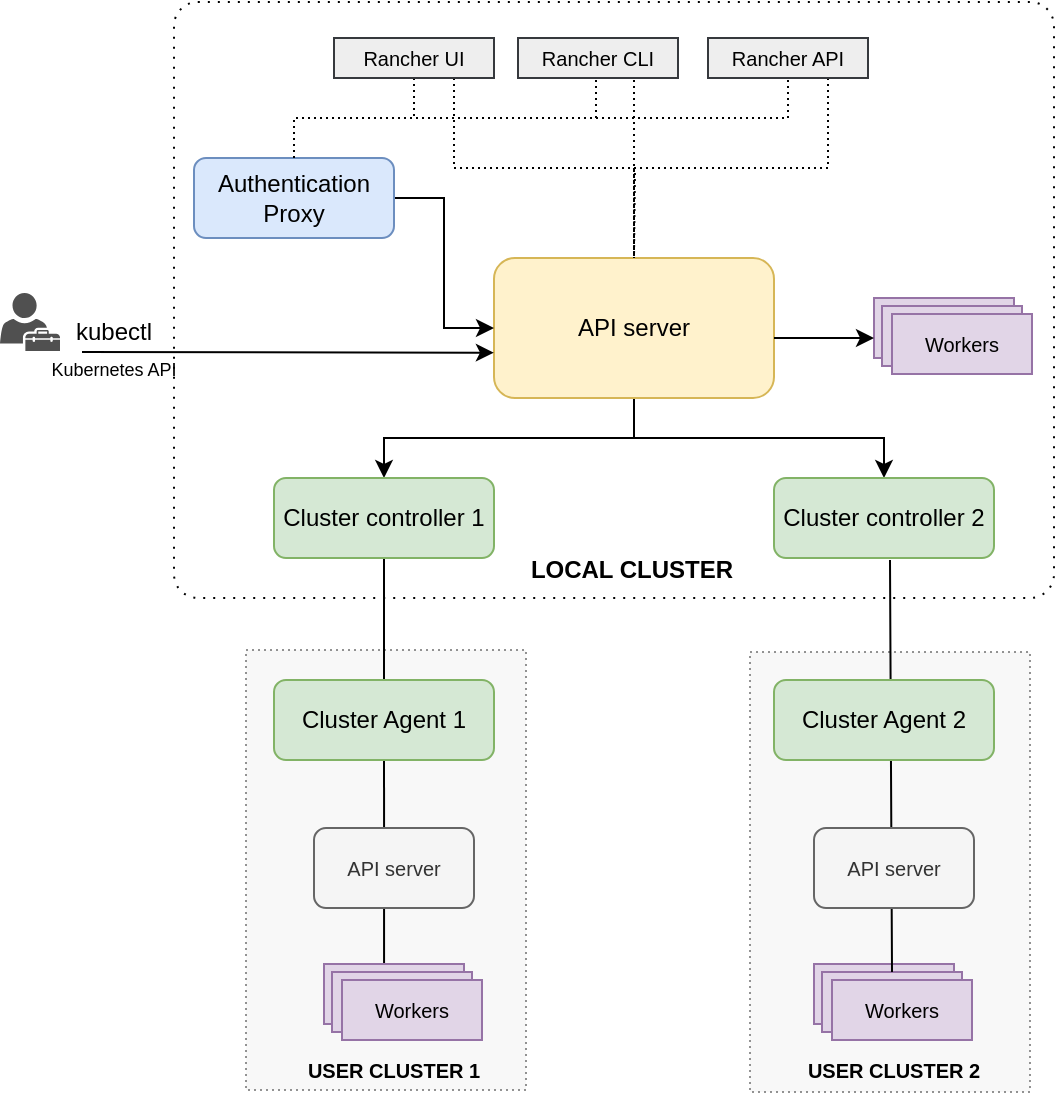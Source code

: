 <mxfile version="22.1.5" type="github">
  <diagram name="Page-1" id="ktSY6MVU8smwYJIqoYWo">
    <mxGraphModel dx="794" dy="456" grid="1" gridSize="10" guides="1" tooltips="1" connect="1" arrows="1" fold="1" page="1" pageScale="1" pageWidth="850" pageHeight="1100" math="0" shadow="0">
      <root>
        <mxCell id="0" />
        <mxCell id="1" parent="0" />
        <mxCell id="kDmngPicLHdWZx2PWt0R-46" value="" style="whiteSpace=wrap;html=1;dashed=1;dashPattern=1 2;strokeWidth=1;opacity=70;fillColor=#f5f5f5;fontColor=#333333;strokeColor=#666666;" parent="1" vertex="1">
          <mxGeometry x="498" y="367" width="140" height="220" as="geometry" />
        </mxCell>
        <mxCell id="kDmngPicLHdWZx2PWt0R-45" value="" style="whiteSpace=wrap;html=1;dashed=1;dashPattern=1 2;strokeWidth=1;opacity=70;fillColor=#f5f5f5;fontColor=#333333;strokeColor=#666666;" parent="1" vertex="1">
          <mxGeometry x="246" y="366" width="140" height="220" as="geometry" />
        </mxCell>
        <mxCell id="kDmngPicLHdWZx2PWt0R-21" value="" style="whiteSpace=wrap;html=1;dashed=1;dashPattern=1 4;gradientColor=none;fillColor=default;rounded=1;glass=0;shadow=0;arcSize=4;fillStyle=auto;" parent="1" vertex="1">
          <mxGeometry x="210" y="42" width="440" height="298" as="geometry" />
        </mxCell>
        <mxCell id="kDmngPicLHdWZx2PWt0R-19" style="edgeStyle=orthogonalEdgeStyle;rounded=0;orthogonalLoop=1;jettySize=auto;html=1;exitX=0.5;exitY=1;exitDx=0;exitDy=0;entryX=0.5;entryY=0;entryDx=0;entryDy=0;" parent="1" source="kDmngPicLHdWZx2PWt0R-1" target="kDmngPicLHdWZx2PWt0R-3" edge="1">
          <mxGeometry relative="1" as="geometry" />
        </mxCell>
        <mxCell id="kDmngPicLHdWZx2PWt0R-20" style="edgeStyle=orthogonalEdgeStyle;rounded=0;orthogonalLoop=1;jettySize=auto;html=1;exitX=0.5;exitY=1;exitDx=0;exitDy=0;" parent="1" source="kDmngPicLHdWZx2PWt0R-1" target="kDmngPicLHdWZx2PWt0R-6" edge="1">
          <mxGeometry relative="1" as="geometry" />
        </mxCell>
        <mxCell id="kDmngPicLHdWZx2PWt0R-1" value="API server" style="rounded=1;whiteSpace=wrap;html=1;fillColor=#fff2cc;strokeColor=#d6b656;" parent="1" vertex="1">
          <mxGeometry x="370" y="170" width="140" height="70" as="geometry" />
        </mxCell>
        <mxCell id="kDmngPicLHdWZx2PWt0R-8" style="edgeStyle=orthogonalEdgeStyle;rounded=0;orthogonalLoop=1;jettySize=auto;html=1;entryX=0;entryY=0.5;entryDx=0;entryDy=0;" parent="1" source="kDmngPicLHdWZx2PWt0R-2" target="kDmngPicLHdWZx2PWt0R-1" edge="1">
          <mxGeometry relative="1" as="geometry" />
        </mxCell>
        <mxCell id="kDmngPicLHdWZx2PWt0R-12" style="edgeStyle=orthogonalEdgeStyle;rounded=0;orthogonalLoop=1;jettySize=auto;html=1;exitX=0.5;exitY=0;exitDx=0;exitDy=0;entryX=0.5;entryY=1;entryDx=0;entryDy=0;dashed=1;dashPattern=1 2;endArrow=none;endFill=0;" parent="1" source="kDmngPicLHdWZx2PWt0R-2" target="kDmngPicLHdWZx2PWt0R-9" edge="1">
          <mxGeometry relative="1" as="geometry" />
        </mxCell>
        <mxCell id="kDmngPicLHdWZx2PWt0R-15" style="edgeStyle=orthogonalEdgeStyle;rounded=0;orthogonalLoop=1;jettySize=auto;html=1;exitX=0.5;exitY=0;exitDx=0;exitDy=0;entryX=0.5;entryY=1;entryDx=0;entryDy=0;dashed=1;dashPattern=1 2;endArrow=none;endFill=0;" parent="1" source="kDmngPicLHdWZx2PWt0R-2" target="kDmngPicLHdWZx2PWt0R-11" edge="1">
          <mxGeometry relative="1" as="geometry" />
        </mxCell>
        <mxCell id="kDmngPicLHdWZx2PWt0R-2" value="Authentication Proxy" style="rounded=1;whiteSpace=wrap;html=1;fillColor=#dae8fc;strokeColor=#6c8ebf;" parent="1" vertex="1">
          <mxGeometry x="220" y="120" width="100" height="40" as="geometry" />
        </mxCell>
        <mxCell id="kDmngPicLHdWZx2PWt0R-42" style="edgeStyle=orthogonalEdgeStyle;rounded=0;orthogonalLoop=1;jettySize=auto;html=1;exitX=0.5;exitY=1;exitDx=0;exitDy=0;entryX=0.429;entryY=0;entryDx=0;entryDy=0;entryPerimeter=0;endArrow=none;endFill=0;" parent="1" source="kDmngPicLHdWZx2PWt0R-3" target="kDmngPicLHdWZx2PWt0R-33" edge="1">
          <mxGeometry relative="1" as="geometry">
            <mxPoint x="315" y="370" as="targetPoint" />
          </mxGeometry>
        </mxCell>
        <mxCell id="kDmngPicLHdWZx2PWt0R-3" value="Cluster controller 1" style="rounded=1;whiteSpace=wrap;html=1;fillColor=#d5e8d4;strokeColor=#82b366;" parent="1" vertex="1">
          <mxGeometry x="260" y="280" width="110" height="40" as="geometry" />
        </mxCell>
        <mxCell id="kDmngPicLHdWZx2PWt0R-6" value="Cluster controller 2" style="rounded=1;whiteSpace=wrap;html=1;fillColor=#d5e8d4;strokeColor=#82b366;" parent="1" vertex="1">
          <mxGeometry x="510" y="280" width="110" height="40" as="geometry" />
        </mxCell>
        <mxCell id="kDmngPicLHdWZx2PWt0R-16" style="edgeStyle=orthogonalEdgeStyle;rounded=0;orthogonalLoop=1;jettySize=auto;html=1;exitX=0.75;exitY=1;exitDx=0;exitDy=0;entryX=0.5;entryY=0;entryDx=0;entryDy=0;dashed=1;dashPattern=1 2;endArrow=none;endFill=0;" parent="1" source="kDmngPicLHdWZx2PWt0R-9" target="kDmngPicLHdWZx2PWt0R-1" edge="1">
          <mxGeometry relative="1" as="geometry" />
        </mxCell>
        <mxCell id="kDmngPicLHdWZx2PWt0R-9" value="&lt;font style=&quot;font-size: 10px;&quot;&gt;Rancher UI&lt;/font&gt;" style="rounded=0;whiteSpace=wrap;html=1;fillColor=#eeeeee;strokeColor=#36393d;" parent="1" vertex="1">
          <mxGeometry x="290" y="60" width="80" height="20" as="geometry" />
        </mxCell>
        <mxCell id="kDmngPicLHdWZx2PWt0R-17" style="edgeStyle=orthogonalEdgeStyle;rounded=0;orthogonalLoop=1;jettySize=auto;html=1;exitX=0.75;exitY=1;exitDx=0;exitDy=0;entryX=0.5;entryY=0;entryDx=0;entryDy=0;dashed=1;dashPattern=1 2;endArrow=none;endFill=0;" parent="1" source="kDmngPicLHdWZx2PWt0R-10" target="kDmngPicLHdWZx2PWt0R-1" edge="1">
          <mxGeometry relative="1" as="geometry">
            <Array as="points">
              <mxPoint x="440" y="80" />
            </Array>
          </mxGeometry>
        </mxCell>
        <mxCell id="kDmngPicLHdWZx2PWt0R-10" value="&lt;font style=&quot;font-size: 10px;&quot;&gt;Rancher CLI&lt;/font&gt;" style="rounded=0;whiteSpace=wrap;html=1;fillColor=#eeeeee;strokeColor=#36393d;" parent="1" vertex="1">
          <mxGeometry x="382" y="60" width="80" height="20" as="geometry" />
        </mxCell>
        <mxCell id="kDmngPicLHdWZx2PWt0R-18" style="edgeStyle=orthogonalEdgeStyle;rounded=0;orthogonalLoop=1;jettySize=auto;html=1;exitX=0.75;exitY=1;exitDx=0;exitDy=0;dashed=1;dashPattern=1 2;endArrow=none;endFill=0;" parent="1" source="kDmngPicLHdWZx2PWt0R-11" edge="1">
          <mxGeometry relative="1" as="geometry">
            <mxPoint x="440" y="170" as="targetPoint" />
          </mxGeometry>
        </mxCell>
        <mxCell id="kDmngPicLHdWZx2PWt0R-11" value="&lt;font style=&quot;font-size: 10px;&quot;&gt;Rancher API&lt;/font&gt;" style="rounded=0;whiteSpace=wrap;html=1;fillColor=#eeeeee;strokeColor=#36393d;" parent="1" vertex="1">
          <mxGeometry x="477" y="60" width="80" height="20" as="geometry" />
        </mxCell>
        <mxCell id="kDmngPicLHdWZx2PWt0R-14" style="edgeStyle=orthogonalEdgeStyle;rounded=0;orthogonalLoop=1;jettySize=auto;html=1;exitX=0.5;exitY=0;exitDx=0;exitDy=0;dashed=1;dashPattern=1 2;endArrow=none;endFill=0;entryX=0.5;entryY=1;entryDx=0;entryDy=0;" parent="1" source="kDmngPicLHdWZx2PWt0R-2" edge="1" target="kDmngPicLHdWZx2PWt0R-10">
          <mxGeometry relative="1" as="geometry">
            <mxPoint x="420" y="80" as="targetPoint" />
            <Array as="points">
              <mxPoint x="270" y="100" />
              <mxPoint x="421" y="100" />
              <mxPoint x="421" y="80" />
            </Array>
          </mxGeometry>
        </mxCell>
        <mxCell id="kDmngPicLHdWZx2PWt0R-23" value="" style="sketch=0;pointerEvents=1;shadow=0;dashed=0;html=1;strokeColor=none;fillColor=#505050;labelPosition=center;verticalLabelPosition=bottom;verticalAlign=top;outlineConnect=0;align=center;shape=mxgraph.office.users.tenant_admin;" parent="1" vertex="1">
          <mxGeometry x="123" y="187.5" width="30" height="29" as="geometry" />
        </mxCell>
        <mxCell id="kDmngPicLHdWZx2PWt0R-24" value="kubectl" style="text;html=1;strokeColor=none;fillColor=none;align=center;verticalAlign=middle;whiteSpace=wrap;rounded=0;" parent="1" vertex="1">
          <mxGeometry x="150" y="192" width="60" height="30" as="geometry" />
        </mxCell>
        <mxCell id="kDmngPicLHdWZx2PWt0R-26" value="&lt;font style=&quot;font-size: 9px;&quot;&gt;Kubernetes API&lt;/font&gt;" style="text;html=1;strokeColor=none;fillColor=none;align=center;verticalAlign=middle;whiteSpace=wrap;rounded=0;" parent="1" vertex="1">
          <mxGeometry x="145" y="210" width="70" height="30" as="geometry" />
        </mxCell>
        <mxCell id="kDmngPicLHdWZx2PWt0R-29" value="Cluster Agent 1" style="rounded=1;whiteSpace=wrap;html=1;fillColor=#d5e8d4;strokeColor=#82b366;" parent="1" vertex="1">
          <mxGeometry x="260" y="381" width="110" height="40" as="geometry" />
        </mxCell>
        <mxCell id="kDmngPicLHdWZx2PWt0R-31" value="&lt;font style=&quot;font-size: 10px;&quot;&gt;API server&lt;/font&gt;" style="rounded=1;whiteSpace=wrap;html=1;fillColor=#f5f5f5;fontColor=#333333;strokeColor=#666666;" parent="1" vertex="1">
          <mxGeometry x="280" y="455" width="80" height="40" as="geometry" />
        </mxCell>
        <mxCell id="kDmngPicLHdWZx2PWt0R-36" value="" style="group" parent="1" vertex="1" connectable="0">
          <mxGeometry x="285" y="523" width="79" height="38" as="geometry" />
        </mxCell>
        <mxCell id="kDmngPicLHdWZx2PWt0R-33" value="" style="rounded=0;whiteSpace=wrap;html=1;fillColor=#e1d5e7;strokeColor=#9673a6;" parent="kDmngPicLHdWZx2PWt0R-36" vertex="1">
          <mxGeometry width="70" height="30" as="geometry" />
        </mxCell>
        <mxCell id="kDmngPicLHdWZx2PWt0R-34" value="" style="rounded=0;whiteSpace=wrap;html=1;fillColor=#e1d5e7;strokeColor=#9673a6;" parent="kDmngPicLHdWZx2PWt0R-36" vertex="1">
          <mxGeometry x="4" y="4" width="70" height="30" as="geometry" />
        </mxCell>
        <mxCell id="kDmngPicLHdWZx2PWt0R-35" value="&lt;font style=&quot;font-size: 10px;&quot;&gt;Workers&lt;/font&gt;" style="rounded=0;whiteSpace=wrap;html=1;fillColor=#e1d5e7;strokeColor=#9673a6;" parent="kDmngPicLHdWZx2PWt0R-36" vertex="1">
          <mxGeometry x="9" y="8" width="70" height="30" as="geometry" />
        </mxCell>
        <mxCell id="kDmngPicLHdWZx2PWt0R-37" value="" style="group" parent="1" vertex="1" connectable="0">
          <mxGeometry x="530" y="523" width="79" height="38" as="geometry" />
        </mxCell>
        <mxCell id="kDmngPicLHdWZx2PWt0R-38" value="" style="rounded=0;whiteSpace=wrap;html=1;fillColor=#e1d5e7;strokeColor=#9673a6;" parent="kDmngPicLHdWZx2PWt0R-37" vertex="1">
          <mxGeometry width="70" height="30" as="geometry" />
        </mxCell>
        <mxCell id="kDmngPicLHdWZx2PWt0R-39" value="" style="rounded=0;whiteSpace=wrap;html=1;fillColor=#e1d5e7;strokeColor=#9673a6;" parent="kDmngPicLHdWZx2PWt0R-37" vertex="1">
          <mxGeometry x="4" y="4" width="70" height="30" as="geometry" />
        </mxCell>
        <mxCell id="kDmngPicLHdWZx2PWt0R-40" value="&lt;font style=&quot;font-size: 10px;&quot;&gt;Workers&lt;/font&gt;" style="rounded=0;whiteSpace=wrap;html=1;fillColor=#e1d5e7;strokeColor=#9673a6;" parent="kDmngPicLHdWZx2PWt0R-37" vertex="1">
          <mxGeometry x="9" y="8" width="70" height="30" as="geometry" />
        </mxCell>
        <mxCell id="kDmngPicLHdWZx2PWt0R-43" style="edgeStyle=orthogonalEdgeStyle;rounded=0;orthogonalLoop=1;jettySize=auto;html=1;exitX=0.5;exitY=1;exitDx=0;exitDy=0;entryX=0.5;entryY=0;entryDx=0;entryDy=0;endArrow=none;endFill=0;" parent="1" target="kDmngPicLHdWZx2PWt0R-39" edge="1">
          <mxGeometry relative="1" as="geometry">
            <mxPoint x="568" y="321" as="sourcePoint" />
            <mxPoint x="568" y="520" as="targetPoint" />
          </mxGeometry>
        </mxCell>
        <mxCell id="kDmngPicLHdWZx2PWt0R-41" value="&lt;font style=&quot;font-size: 10px;&quot;&gt;API server&lt;/font&gt;" style="rounded=1;whiteSpace=wrap;html=1;fillColor=#f5f5f5;fontColor=#333333;strokeColor=#666666;" parent="1" vertex="1">
          <mxGeometry x="530" y="455" width="80" height="40" as="geometry" />
        </mxCell>
        <mxCell id="kDmngPicLHdWZx2PWt0R-44" value="LOCAL CLUSTER" style="text;html=1;strokeColor=none;fillColor=none;align=center;verticalAlign=middle;whiteSpace=wrap;rounded=0;fontStyle=1" parent="1" vertex="1">
          <mxGeometry x="384" y="311" width="110" height="30" as="geometry" />
        </mxCell>
        <mxCell id="kDmngPicLHdWZx2PWt0R-30" value="Cluster Agent 2" style="rounded=1;whiteSpace=wrap;html=1;fillColor=#d5e8d4;strokeColor=#82b366;" parent="1" vertex="1">
          <mxGeometry x="510" y="381" width="110" height="40" as="geometry" />
        </mxCell>
        <mxCell id="kDmngPicLHdWZx2PWt0R-47" value="&lt;font style=&quot;font-size: 10px;&quot;&gt;USER CLUSTER 1&lt;/font&gt;" style="text;html=1;strokeColor=none;fillColor=none;align=center;verticalAlign=middle;whiteSpace=wrap;rounded=0;fontStyle=1" parent="1" vertex="1">
          <mxGeometry x="265" y="561" width="110" height="30" as="geometry" />
        </mxCell>
        <mxCell id="kDmngPicLHdWZx2PWt0R-48" value="&lt;font style=&quot;font-size: 10px;&quot;&gt;USER CLUSTER 2&lt;/font&gt;" style="text;html=1;strokeColor=none;fillColor=none;align=center;verticalAlign=middle;whiteSpace=wrap;rounded=0;fontStyle=1" parent="1" vertex="1">
          <mxGeometry x="515" y="561" width="110" height="30" as="geometry" />
        </mxCell>
        <mxCell id="oPQtNKQVzfWQFa4BE4Zz-1" value="" style="endArrow=classic;html=1;rounded=0;entryX=-0.029;entryY=0.619;entryDx=0;entryDy=0;entryPerimeter=0;" edge="1" parent="1">
          <mxGeometry width="50" height="50" relative="1" as="geometry">
            <mxPoint x="164" y="217" as="sourcePoint" />
            <mxPoint x="369.94" y="217.33" as="targetPoint" />
          </mxGeometry>
        </mxCell>
        <mxCell id="oPQtNKQVzfWQFa4BE4Zz-2" value="" style="group" vertex="1" connectable="0" parent="1">
          <mxGeometry x="560" y="190" width="79" height="38" as="geometry" />
        </mxCell>
        <mxCell id="oPQtNKQVzfWQFa4BE4Zz-3" value="" style="rounded=0;whiteSpace=wrap;html=1;fillColor=#e1d5e7;strokeColor=#9673a6;" vertex="1" parent="oPQtNKQVzfWQFa4BE4Zz-2">
          <mxGeometry width="70" height="30" as="geometry" />
        </mxCell>
        <mxCell id="oPQtNKQVzfWQFa4BE4Zz-4" value="" style="rounded=0;whiteSpace=wrap;html=1;fillColor=#e1d5e7;strokeColor=#9673a6;" vertex="1" parent="oPQtNKQVzfWQFa4BE4Zz-2">
          <mxGeometry x="4" y="4" width="70" height="30" as="geometry" />
        </mxCell>
        <mxCell id="oPQtNKQVzfWQFa4BE4Zz-5" value="&lt;font style=&quot;font-size: 10px;&quot;&gt;Workers&lt;/font&gt;" style="rounded=0;whiteSpace=wrap;html=1;fillColor=#e1d5e7;strokeColor=#9673a6;" vertex="1" parent="oPQtNKQVzfWQFa4BE4Zz-2">
          <mxGeometry x="9" y="8" width="70" height="30" as="geometry" />
        </mxCell>
        <mxCell id="oPQtNKQVzfWQFa4BE4Zz-6" value="" style="endArrow=classic;html=1;rounded=0;" edge="1" parent="1">
          <mxGeometry width="50" height="50" relative="1" as="geometry">
            <mxPoint x="510" y="210" as="sourcePoint" />
            <mxPoint x="560" y="210" as="targetPoint" />
          </mxGeometry>
        </mxCell>
      </root>
    </mxGraphModel>
  </diagram>
</mxfile>
